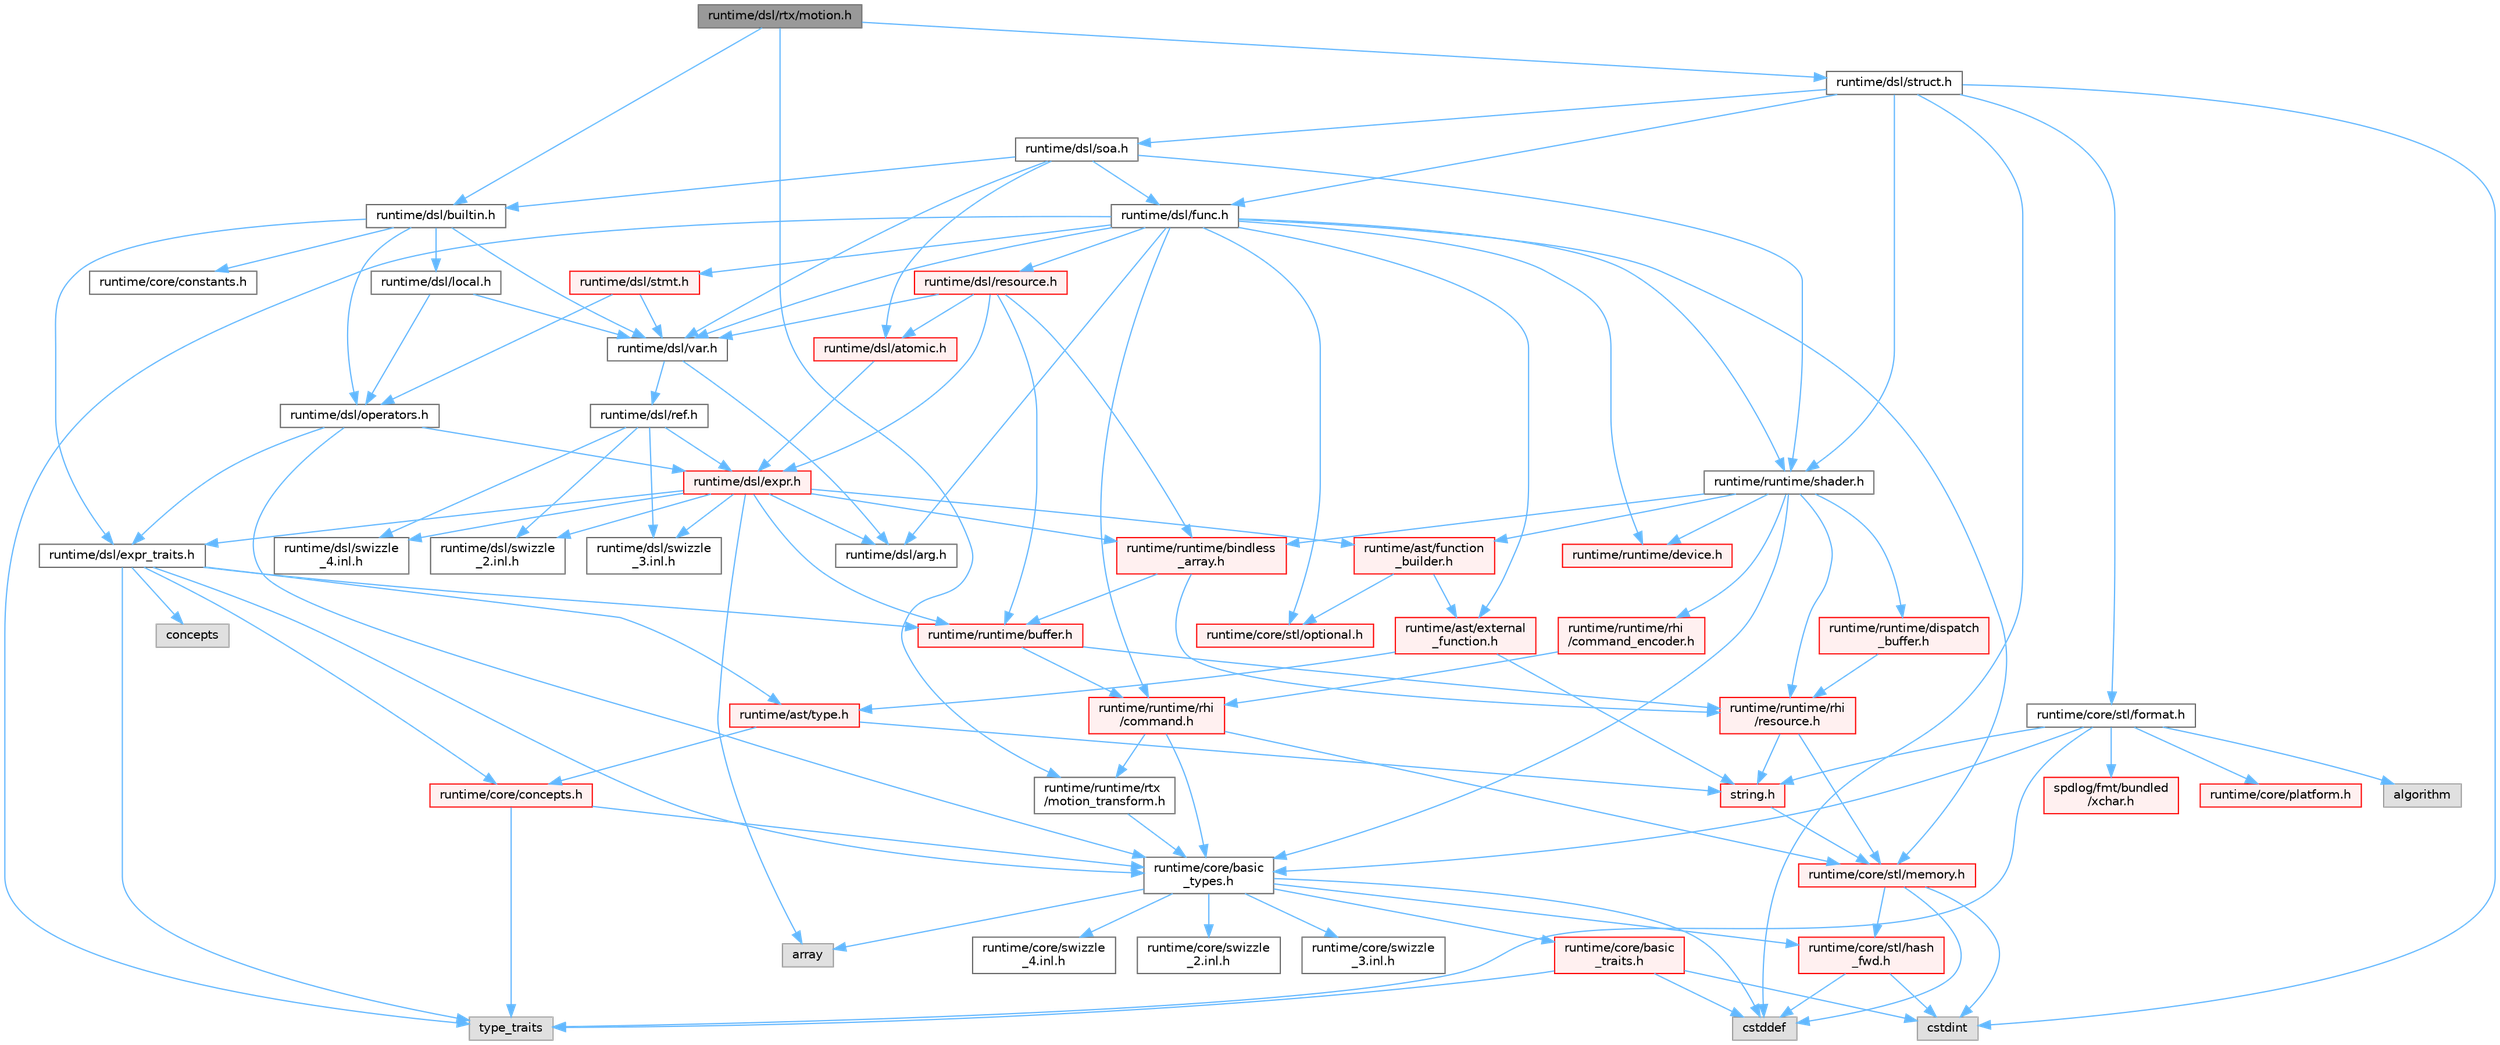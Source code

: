 digraph "runtime/dsl/rtx/motion.h"
{
 // LATEX_PDF_SIZE
  bgcolor="transparent";
  edge [fontname=Helvetica,fontsize=10,labelfontname=Helvetica,labelfontsize=10];
  node [fontname=Helvetica,fontsize=10,shape=box,height=0.2,width=0.4];
  Node1 [id="Node000001",label="runtime/dsl/rtx/motion.h",height=0.2,width=0.4,color="gray40", fillcolor="grey60", style="filled", fontcolor="black",tooltip=" "];
  Node1 -> Node2 [id="edge1_Node000001_Node000002",color="steelblue1",style="solid",tooltip=" "];
  Node2 [id="Node000002",label="runtime/dsl/builtin.h",height=0.2,width=0.4,color="grey40", fillcolor="white", style="filled",URL="$builtin_8h.html",tooltip=" "];
  Node2 -> Node3 [id="edge2_Node000002_Node000003",color="steelblue1",style="solid",tooltip=" "];
  Node3 [id="Node000003",label="runtime/core/constants.h",height=0.2,width=0.4,color="grey40", fillcolor="white", style="filled",URL="$constants_8h.html",tooltip=" "];
  Node2 -> Node4 [id="edge3_Node000002_Node000004",color="steelblue1",style="solid",tooltip=" "];
  Node4 [id="Node000004",label="runtime/dsl/var.h",height=0.2,width=0.4,color="grey40", fillcolor="white", style="filled",URL="$var_8h.html",tooltip=" "];
  Node4 -> Node5 [id="edge4_Node000004_Node000005",color="steelblue1",style="solid",tooltip=" "];
  Node5 [id="Node000005",label="runtime/dsl/ref.h",height=0.2,width=0.4,color="grey40", fillcolor="white", style="filled",URL="$ref_8h.html",tooltip=" "];
  Node5 -> Node6 [id="edge5_Node000005_Node000006",color="steelblue1",style="solid",tooltip=" "];
  Node6 [id="Node000006",label="runtime/dsl/expr.h",height=0.2,width=0.4,color="red", fillcolor="#FFF0F0", style="filled",URL="$expr_8h.html",tooltip=" "];
  Node6 -> Node7 [id="edge6_Node000006_Node000007",color="steelblue1",style="solid",tooltip=" "];
  Node7 [id="Node000007",label="array",height=0.2,width=0.4,color="grey60", fillcolor="#E0E0E0", style="filled",tooltip=" "];
  Node6 -> Node221 [id="edge7_Node000006_Node000221",color="steelblue1",style="solid",tooltip=" "];
  Node221 [id="Node000221",label="runtime/runtime/buffer.h",height=0.2,width=0.4,color="red", fillcolor="#FFF0F0", style="filled",URL="$buffer_8h.html",tooltip=" "];
  Node221 -> Node177 [id="edge8_Node000221_Node000177",color="steelblue1",style="solid",tooltip=" "];
  Node177 [id="Node000177",label="runtime/runtime/rhi\l/command.h",height=0.2,width=0.4,color="red", fillcolor="#FFF0F0", style="filled",URL="$command_8h.html",tooltip=" "];
  Node177 -> Node15 [id="edge9_Node000177_Node000015",color="steelblue1",style="solid",tooltip=" "];
  Node15 [id="Node000015",label="runtime/core/basic\l_types.h",height=0.2,width=0.4,color="grey40", fillcolor="white", style="filled",URL="$basic__types_8h.html",tooltip=" "];
  Node15 -> Node16 [id="edge10_Node000015_Node000016",color="steelblue1",style="solid",tooltip=" "];
  Node16 [id="Node000016",label="cstddef",height=0.2,width=0.4,color="grey60", fillcolor="#E0E0E0", style="filled",tooltip=" "];
  Node15 -> Node7 [id="edge11_Node000015_Node000007",color="steelblue1",style="solid",tooltip=" "];
  Node15 -> Node17 [id="edge12_Node000015_Node000017",color="steelblue1",style="solid",tooltip=" "];
  Node17 [id="Node000017",label="runtime/core/stl/hash\l_fwd.h",height=0.2,width=0.4,color="red", fillcolor="#FFF0F0", style="filled",URL="$hash__fwd_8h.html",tooltip=" "];
  Node17 -> Node16 [id="edge13_Node000017_Node000016",color="steelblue1",style="solid",tooltip=" "];
  Node17 -> Node18 [id="edge14_Node000017_Node000018",color="steelblue1",style="solid",tooltip=" "];
  Node18 [id="Node000018",label="cstdint",height=0.2,width=0.4,color="grey60", fillcolor="#E0E0E0", style="filled",tooltip=" "];
  Node15 -> Node20 [id="edge15_Node000015_Node000020",color="steelblue1",style="solid",tooltip=" "];
  Node20 [id="Node000020",label="runtime/core/basic\l_traits.h",height=0.2,width=0.4,color="red", fillcolor="#FFF0F0", style="filled",URL="$basic__traits_8h.html",tooltip=" "];
  Node20 -> Node18 [id="edge16_Node000020_Node000018",color="steelblue1",style="solid",tooltip=" "];
  Node20 -> Node16 [id="edge17_Node000020_Node000016",color="steelblue1",style="solid",tooltip=" "];
  Node20 -> Node21 [id="edge18_Node000020_Node000021",color="steelblue1",style="solid",tooltip=" "];
  Node21 [id="Node000021",label="type_traits",height=0.2,width=0.4,color="grey60", fillcolor="#E0E0E0", style="filled",tooltip=" "];
  Node15 -> Node30 [id="edge19_Node000015_Node000030",color="steelblue1",style="solid",tooltip=" "];
  Node30 [id="Node000030",label="runtime/core/swizzle\l_2.inl.h",height=0.2,width=0.4,color="grey40", fillcolor="white", style="filled",URL="$core_2swizzle__2_8inl_8h.html",tooltip=" "];
  Node15 -> Node31 [id="edge20_Node000015_Node000031",color="steelblue1",style="solid",tooltip=" "];
  Node31 [id="Node000031",label="runtime/core/swizzle\l_3.inl.h",height=0.2,width=0.4,color="grey40", fillcolor="white", style="filled",URL="$core_2swizzle__3_8inl_8h.html",tooltip=" "];
  Node15 -> Node32 [id="edge21_Node000015_Node000032",color="steelblue1",style="solid",tooltip=" "];
  Node32 [id="Node000032",label="runtime/core/swizzle\l_4.inl.h",height=0.2,width=0.4,color="grey40", fillcolor="white", style="filled",URL="$core_2swizzle__4_8inl_8h.html",tooltip=" "];
  Node177 -> Node34 [id="edge22_Node000177_Node000034",color="steelblue1",style="solid",tooltip=" "];
  Node34 [id="Node000034",label="runtime/core/stl/memory.h",height=0.2,width=0.4,color="red", fillcolor="#FFF0F0", style="filled",URL="$core_2stl_2memory_8h.html",tooltip=" "];
  Node34 -> Node16 [id="edge23_Node000034_Node000016",color="steelblue1",style="solid",tooltip=" "];
  Node34 -> Node18 [id="edge24_Node000034_Node000018",color="steelblue1",style="solid",tooltip=" "];
  Node34 -> Node17 [id="edge25_Node000034_Node000017",color="steelblue1",style="solid",tooltip=" "];
  Node177 -> Node201 [id="edge26_Node000177_Node000201",color="steelblue1",style="solid",tooltip=" "];
  Node201 [id="Node000201",label="runtime/runtime/rtx\l/motion_transform.h",height=0.2,width=0.4,color="grey40", fillcolor="white", style="filled",URL="$motion__transform_8h.html",tooltip=" "];
  Node201 -> Node15 [id="edge27_Node000201_Node000015",color="steelblue1",style="solid",tooltip=" "];
  Node221 -> Node33 [id="edge28_Node000221_Node000033",color="steelblue1",style="solid",tooltip=" "];
  Node33 [id="Node000033",label="runtime/runtime/rhi\l/resource.h",height=0.2,width=0.4,color="red", fillcolor="#FFF0F0", style="filled",URL="$runtime_2rhi_2resource_8h.html",tooltip=" "];
  Node33 -> Node34 [id="edge29_Node000033_Node000034",color="steelblue1",style="solid",tooltip=" "];
  Node33 -> Node58 [id="edge30_Node000033_Node000058",color="steelblue1",style="solid",tooltip=" "];
  Node58 [id="Node000058",label="string.h",height=0.2,width=0.4,color="red", fillcolor="#FFF0F0", style="filled",URL="$string_8h.html",tooltip=" "];
  Node58 -> Node34 [id="edge31_Node000058_Node000034",color="steelblue1",style="solid",tooltip=" "];
  Node6 -> Node222 [id="edge32_Node000006_Node000222",color="steelblue1",style="solid",tooltip=" "];
  Node222 [id="Node000222",label="runtime/runtime/bindless\l_array.h",height=0.2,width=0.4,color="red", fillcolor="#FFF0F0", style="filled",URL="$bindless__array_8h.html",tooltip=" "];
  Node222 -> Node33 [id="edge33_Node000222_Node000033",color="steelblue1",style="solid",tooltip=" "];
  Node222 -> Node221 [id="edge34_Node000222_Node000221",color="steelblue1",style="solid",tooltip=" "];
  Node6 -> Node233 [id="edge35_Node000006_Node000233",color="steelblue1",style="solid",tooltip=" "];
  Node233 [id="Node000233",label="runtime/ast/function\l_builder.h",height=0.2,width=0.4,color="red", fillcolor="#FFF0F0", style="filled",URL="$function__builder_8h.html",tooltip=" "];
  Node233 -> Node237 [id="edge36_Node000233_Node000237",color="steelblue1",style="solid",tooltip=" "];
  Node237 [id="Node000237",label="runtime/ast/external\l_function.h",height=0.2,width=0.4,color="red", fillcolor="#FFF0F0", style="filled",URL="$external__function_8h.html",tooltip=" "];
  Node237 -> Node58 [id="edge37_Node000237_Node000058",color="steelblue1",style="solid",tooltip=" "];
  Node237 -> Node212 [id="edge38_Node000237_Node000212",color="steelblue1",style="solid",tooltip=" "];
  Node212 [id="Node000212",label="runtime/ast/type.h",height=0.2,width=0.4,color="red", fillcolor="#FFF0F0", style="filled",URL="$type_8h.html",tooltip=" "];
  Node212 -> Node58 [id="edge39_Node000212_Node000058",color="steelblue1",style="solid",tooltip=" "];
  Node212 -> Node213 [id="edge40_Node000212_Node000213",color="steelblue1",style="solid",tooltip=" "];
  Node213 [id="Node000213",label="runtime/core/concepts.h",height=0.2,width=0.4,color="red", fillcolor="#FFF0F0", style="filled",URL="$concepts_8h.html",tooltip=" "];
  Node213 -> Node21 [id="edge41_Node000213_Node000021",color="steelblue1",style="solid",tooltip=" "];
  Node213 -> Node15 [id="edge42_Node000213_Node000015",color="steelblue1",style="solid",tooltip=" "];
  Node233 -> Node187 [id="edge43_Node000233_Node000187",color="steelblue1",style="solid",tooltip=" "];
  Node187 [id="Node000187",label="runtime/core/stl/optional.h",height=0.2,width=0.4,color="red", fillcolor="#FFF0F0", style="filled",URL="$core_2stl_2optional_8h.html",tooltip=" "];
  Node6 -> Node238 [id="edge44_Node000006_Node000238",color="steelblue1",style="solid",tooltip=" "];
  Node238 [id="Node000238",label="runtime/dsl/expr_traits.h",height=0.2,width=0.4,color="grey40", fillcolor="white", style="filled",URL="$expr__traits_8h.html",tooltip=" "];
  Node238 -> Node21 [id="edge45_Node000238_Node000021",color="steelblue1",style="solid",tooltip=" "];
  Node238 -> Node239 [id="edge46_Node000238_Node000239",color="steelblue1",style="solid",tooltip=" "];
  Node239 [id="Node000239",label="concepts",height=0.2,width=0.4,color="grey60", fillcolor="#E0E0E0", style="filled",tooltip=" "];
  Node238 -> Node15 [id="edge47_Node000238_Node000015",color="steelblue1",style="solid",tooltip=" "];
  Node238 -> Node213 [id="edge48_Node000238_Node000213",color="steelblue1",style="solid",tooltip=" "];
  Node238 -> Node212 [id="edge49_Node000238_Node000212",color="steelblue1",style="solid",tooltip=" "];
  Node238 -> Node221 [id="edge50_Node000238_Node000221",color="steelblue1",style="solid",tooltip=" "];
  Node6 -> Node240 [id="edge51_Node000006_Node000240",color="steelblue1",style="solid",tooltip=" "];
  Node240 [id="Node000240",label="runtime/dsl/arg.h",height=0.2,width=0.4,color="grey40", fillcolor="white", style="filled",URL="$arg_8h.html",tooltip=" "];
  Node6 -> Node241 [id="edge52_Node000006_Node000241",color="steelblue1",style="solid",tooltip=" "];
  Node241 [id="Node000241",label="runtime/dsl/swizzle\l_2.inl.h",height=0.2,width=0.4,color="grey40", fillcolor="white", style="filled",URL="$dsl_2swizzle__2_8inl_8h.html",tooltip=" "];
  Node6 -> Node242 [id="edge53_Node000006_Node000242",color="steelblue1",style="solid",tooltip=" "];
  Node242 [id="Node000242",label="runtime/dsl/swizzle\l_3.inl.h",height=0.2,width=0.4,color="grey40", fillcolor="white", style="filled",URL="$dsl_2swizzle__3_8inl_8h.html",tooltip=" "];
  Node6 -> Node243 [id="edge54_Node000006_Node000243",color="steelblue1",style="solid",tooltip=" "];
  Node243 [id="Node000243",label="runtime/dsl/swizzle\l_4.inl.h",height=0.2,width=0.4,color="grey40", fillcolor="white", style="filled",URL="$dsl_2swizzle__4_8inl_8h.html",tooltip=" "];
  Node5 -> Node241 [id="edge55_Node000005_Node000241",color="steelblue1",style="solid",tooltip=" "];
  Node5 -> Node242 [id="edge56_Node000005_Node000242",color="steelblue1",style="solid",tooltip=" "];
  Node5 -> Node243 [id="edge57_Node000005_Node000243",color="steelblue1",style="solid",tooltip=" "];
  Node4 -> Node240 [id="edge58_Node000004_Node000240",color="steelblue1",style="solid",tooltip=" "];
  Node2 -> Node244 [id="edge59_Node000002_Node000244",color="steelblue1",style="solid",tooltip=" "];
  Node244 [id="Node000244",label="runtime/dsl/operators.h",height=0.2,width=0.4,color="grey40", fillcolor="white", style="filled",URL="$operators_8h.html",tooltip=" "];
  Node244 -> Node15 [id="edge60_Node000244_Node000015",color="steelblue1",style="solid",tooltip=" "];
  Node244 -> Node238 [id="edge61_Node000244_Node000238",color="steelblue1",style="solid",tooltip=" "];
  Node244 -> Node6 [id="edge62_Node000244_Node000006",color="steelblue1",style="solid",tooltip=" "];
  Node2 -> Node238 [id="edge63_Node000002_Node000238",color="steelblue1",style="solid",tooltip=" "];
  Node2 -> Node245 [id="edge64_Node000002_Node000245",color="steelblue1",style="solid",tooltip=" "];
  Node245 [id="Node000245",label="runtime/dsl/local.h",height=0.2,width=0.4,color="grey40", fillcolor="white", style="filled",URL="$local_8h.html",tooltip=" "];
  Node245 -> Node4 [id="edge65_Node000245_Node000004",color="steelblue1",style="solid",tooltip=" "];
  Node245 -> Node244 [id="edge66_Node000245_Node000244",color="steelblue1",style="solid",tooltip=" "];
  Node1 -> Node246 [id="edge67_Node000001_Node000246",color="steelblue1",style="solid",tooltip=" "];
  Node246 [id="Node000246",label="runtime/dsl/struct.h",height=0.2,width=0.4,color="grey40", fillcolor="white", style="filled",URL="$struct_8h.html",tooltip=" "];
  Node246 -> Node18 [id="edge68_Node000246_Node000018",color="steelblue1",style="solid",tooltip=" "];
  Node246 -> Node16 [id="edge69_Node000246_Node000016",color="steelblue1",style="solid",tooltip=" "];
  Node246 -> Node247 [id="edge70_Node000246_Node000247",color="steelblue1",style="solid",tooltip=" "];
  Node247 [id="Node000247",label="runtime/core/stl/format.h",height=0.2,width=0.4,color="grey40", fillcolor="white", style="filled",URL="$core_2stl_2format_8h.html",tooltip=" "];
  Node247 -> Node21 [id="edge71_Node000247_Node000021",color="steelblue1",style="solid",tooltip=" "];
  Node247 -> Node14 [id="edge72_Node000247_Node000014",color="steelblue1",style="solid",tooltip=" "];
  Node14 [id="Node000014",label="algorithm",height=0.2,width=0.4,color="grey60", fillcolor="#E0E0E0", style="filled",tooltip=" "];
  Node247 -> Node248 [id="edge73_Node000247_Node000248",color="steelblue1",style="solid",tooltip=" "];
  Node248 [id="Node000248",label="spdlog/fmt/bundled\l/xchar.h",height=0.2,width=0.4,color="red", fillcolor="#FFF0F0", style="filled",URL="$bundled_2xchar_8h.html",tooltip=" "];
  Node247 -> Node15 [id="edge74_Node000247_Node000015",color="steelblue1",style="solid",tooltip=" "];
  Node247 -> Node58 [id="edge75_Node000247_Node000058",color="steelblue1",style="solid",tooltip=" "];
  Node247 -> Node203 [id="edge76_Node000247_Node000203",color="steelblue1",style="solid",tooltip=" "];
  Node203 [id="Node000203",label="runtime/core/platform.h",height=0.2,width=0.4,color="red", fillcolor="#FFF0F0", style="filled",URL="$core_2_platform_8h.html",tooltip=" "];
  Node246 -> Node268 [id="edge77_Node000246_Node000268",color="steelblue1",style="solid",tooltip=" "];
  Node268 [id="Node000268",label="runtime/dsl/soa.h",height=0.2,width=0.4,color="grey40", fillcolor="white", style="filled",URL="$soa_8h.html",tooltip=" "];
  Node268 -> Node4 [id="edge78_Node000268_Node000004",color="steelblue1",style="solid",tooltip=" "];
  Node268 -> Node269 [id="edge79_Node000268_Node000269",color="steelblue1",style="solid",tooltip=" "];
  Node269 [id="Node000269",label="runtime/dsl/atomic.h",height=0.2,width=0.4,color="red", fillcolor="#FFF0F0", style="filled",URL="$dsl_2atomic_8h.html",tooltip=" "];
  Node269 -> Node6 [id="edge80_Node000269_Node000006",color="steelblue1",style="solid",tooltip=" "];
  Node268 -> Node2 [id="edge81_Node000268_Node000002",color="steelblue1",style="solid",tooltip=" "];
  Node268 -> Node271 [id="edge82_Node000268_Node000271",color="steelblue1",style="solid",tooltip=" "];
  Node271 [id="Node000271",label="runtime/dsl/func.h",height=0.2,width=0.4,color="grey40", fillcolor="white", style="filled",URL="$func_8h.html",tooltip=" "];
  Node271 -> Node21 [id="edge83_Node000271_Node000021",color="steelblue1",style="solid",tooltip=" "];
  Node271 -> Node34 [id="edge84_Node000271_Node000034",color="steelblue1",style="solid",tooltip=" "];
  Node271 -> Node187 [id="edge85_Node000271_Node000187",color="steelblue1",style="solid",tooltip=" "];
  Node271 -> Node237 [id="edge86_Node000271_Node000237",color="steelblue1",style="solid",tooltip=" "];
  Node271 -> Node177 [id="edge87_Node000271_Node000177",color="steelblue1",style="solid",tooltip=" "];
  Node271 -> Node272 [id="edge88_Node000271_Node000272",color="steelblue1",style="solid",tooltip=" "];
  Node272 [id="Node000272",label="runtime/runtime/device.h",height=0.2,width=0.4,color="red", fillcolor="#FFF0F0", style="filled",URL="$device_8h.html",tooltip=" "];
  Node271 -> Node273 [id="edge89_Node000271_Node000273",color="steelblue1",style="solid",tooltip=" "];
  Node273 [id="Node000273",label="runtime/runtime/shader.h",height=0.2,width=0.4,color="grey40", fillcolor="white", style="filled",URL="$shader_8h.html",tooltip=" "];
  Node273 -> Node15 [id="edge90_Node000273_Node000015",color="steelblue1",style="solid",tooltip=" "];
  Node273 -> Node233 [id="edge91_Node000273_Node000233",color="steelblue1",style="solid",tooltip=" "];
  Node273 -> Node33 [id="edge92_Node000273_Node000033",color="steelblue1",style="solid",tooltip=" "];
  Node273 -> Node272 [id="edge93_Node000273_Node000272",color="steelblue1",style="solid",tooltip=" "];
  Node273 -> Node222 [id="edge94_Node000273_Node000222",color="steelblue1",style="solid",tooltip=" "];
  Node273 -> Node274 [id="edge95_Node000273_Node000274",color="steelblue1",style="solid",tooltip=" "];
  Node274 [id="Node000274",label="runtime/runtime/dispatch\l_buffer.h",height=0.2,width=0.4,color="red", fillcolor="#FFF0F0", style="filled",URL="$dispatch__buffer_8h.html",tooltip=" "];
  Node274 -> Node33 [id="edge96_Node000274_Node000033",color="steelblue1",style="solid",tooltip=" "];
  Node273 -> Node275 [id="edge97_Node000273_Node000275",color="steelblue1",style="solid",tooltip=" "];
  Node275 [id="Node000275",label="runtime/runtime/rhi\l/command_encoder.h",height=0.2,width=0.4,color="red", fillcolor="#FFF0F0", style="filled",URL="$command__encoder_8h.html",tooltip=" "];
  Node275 -> Node177 [id="edge98_Node000275_Node000177",color="steelblue1",style="solid",tooltip=" "];
  Node271 -> Node240 [id="edge99_Node000271_Node000240",color="steelblue1",style="solid",tooltip=" "];
  Node271 -> Node4 [id="edge100_Node000271_Node000004",color="steelblue1",style="solid",tooltip=" "];
  Node271 -> Node279 [id="edge101_Node000271_Node000279",color="steelblue1",style="solid",tooltip=" "];
  Node279 [id="Node000279",label="runtime/dsl/resource.h",height=0.2,width=0.4,color="red", fillcolor="#FFF0F0", style="filled",URL="$dsl_2resource_8h.html",tooltip=" "];
  Node279 -> Node221 [id="edge102_Node000279_Node000221",color="steelblue1",style="solid",tooltip=" "];
  Node279 -> Node222 [id="edge103_Node000279_Node000222",color="steelblue1",style="solid",tooltip=" "];
  Node279 -> Node6 [id="edge104_Node000279_Node000006",color="steelblue1",style="solid",tooltip=" "];
  Node279 -> Node4 [id="edge105_Node000279_Node000004",color="steelblue1",style="solid",tooltip=" "];
  Node279 -> Node269 [id="edge106_Node000279_Node000269",color="steelblue1",style="solid",tooltip=" "];
  Node271 -> Node281 [id="edge107_Node000271_Node000281",color="steelblue1",style="solid",tooltip=" "];
  Node281 [id="Node000281",label="runtime/dsl/stmt.h",height=0.2,width=0.4,color="red", fillcolor="#FFF0F0", style="filled",URL="$stmt_8h.html",tooltip=" "];
  Node281 -> Node4 [id="edge108_Node000281_Node000004",color="steelblue1",style="solid",tooltip=" "];
  Node281 -> Node244 [id="edge109_Node000281_Node000244",color="steelblue1",style="solid",tooltip=" "];
  Node268 -> Node273 [id="edge110_Node000268_Node000273",color="steelblue1",style="solid",tooltip=" "];
  Node246 -> Node271 [id="edge111_Node000246_Node000271",color="steelblue1",style="solid",tooltip=" "];
  Node246 -> Node273 [id="edge112_Node000246_Node000273",color="steelblue1",style="solid",tooltip=" "];
  Node1 -> Node201 [id="edge113_Node000001_Node000201",color="steelblue1",style="solid",tooltip=" "];
}
